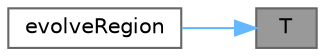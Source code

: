 digraph "T"
{
 // LATEX_PDF_SIZE
  bgcolor="transparent";
  edge [fontname=Helvetica,fontsize=10,labelfontname=Helvetica,labelfontsize=10];
  node [fontname=Helvetica,fontsize=10,shape=box,height=0.2,width=0.4];
  rankdir="RL";
  Node1 [id="Node000001",label="T",height=0.2,width=0.4,color="gray40", fillcolor="grey60", style="filled", fontcolor="black",tooltip=" "];
  Node1 -> Node2 [id="edge1_Node000001_Node000002",dir="back",color="steelblue1",style="solid",tooltip=" "];
  Node2 [id="Node000002",label="evolveRegion",height=0.2,width=0.4,color="grey40", fillcolor="white", style="filled",URL="$classFoam_1_1regionModels_1_1pyrolysisModels_1_1thermo.html#afde8f52457f90e83a4eaf49755c19ec9",tooltip=" "];
}

